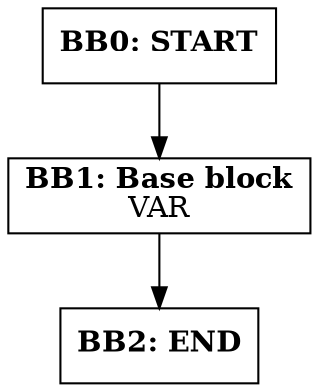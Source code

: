 digraph CFG {
    graph [splines=line];    node [shape=rectangle];

    BB2 [label=<<B>BB2: END</B><BR ALIGN="CENTER"/>>];
    BB1 [label=<<B>BB1: Base block</B><BR ALIGN="CENTER"/>VAR<BR ALIGN="CENTER"/>>];
    BB0 [label=<<B>BB0: START</B><BR ALIGN="CENTER"/>>];

    BB1 -> BB2;
    BB0 -> BB1;
}
